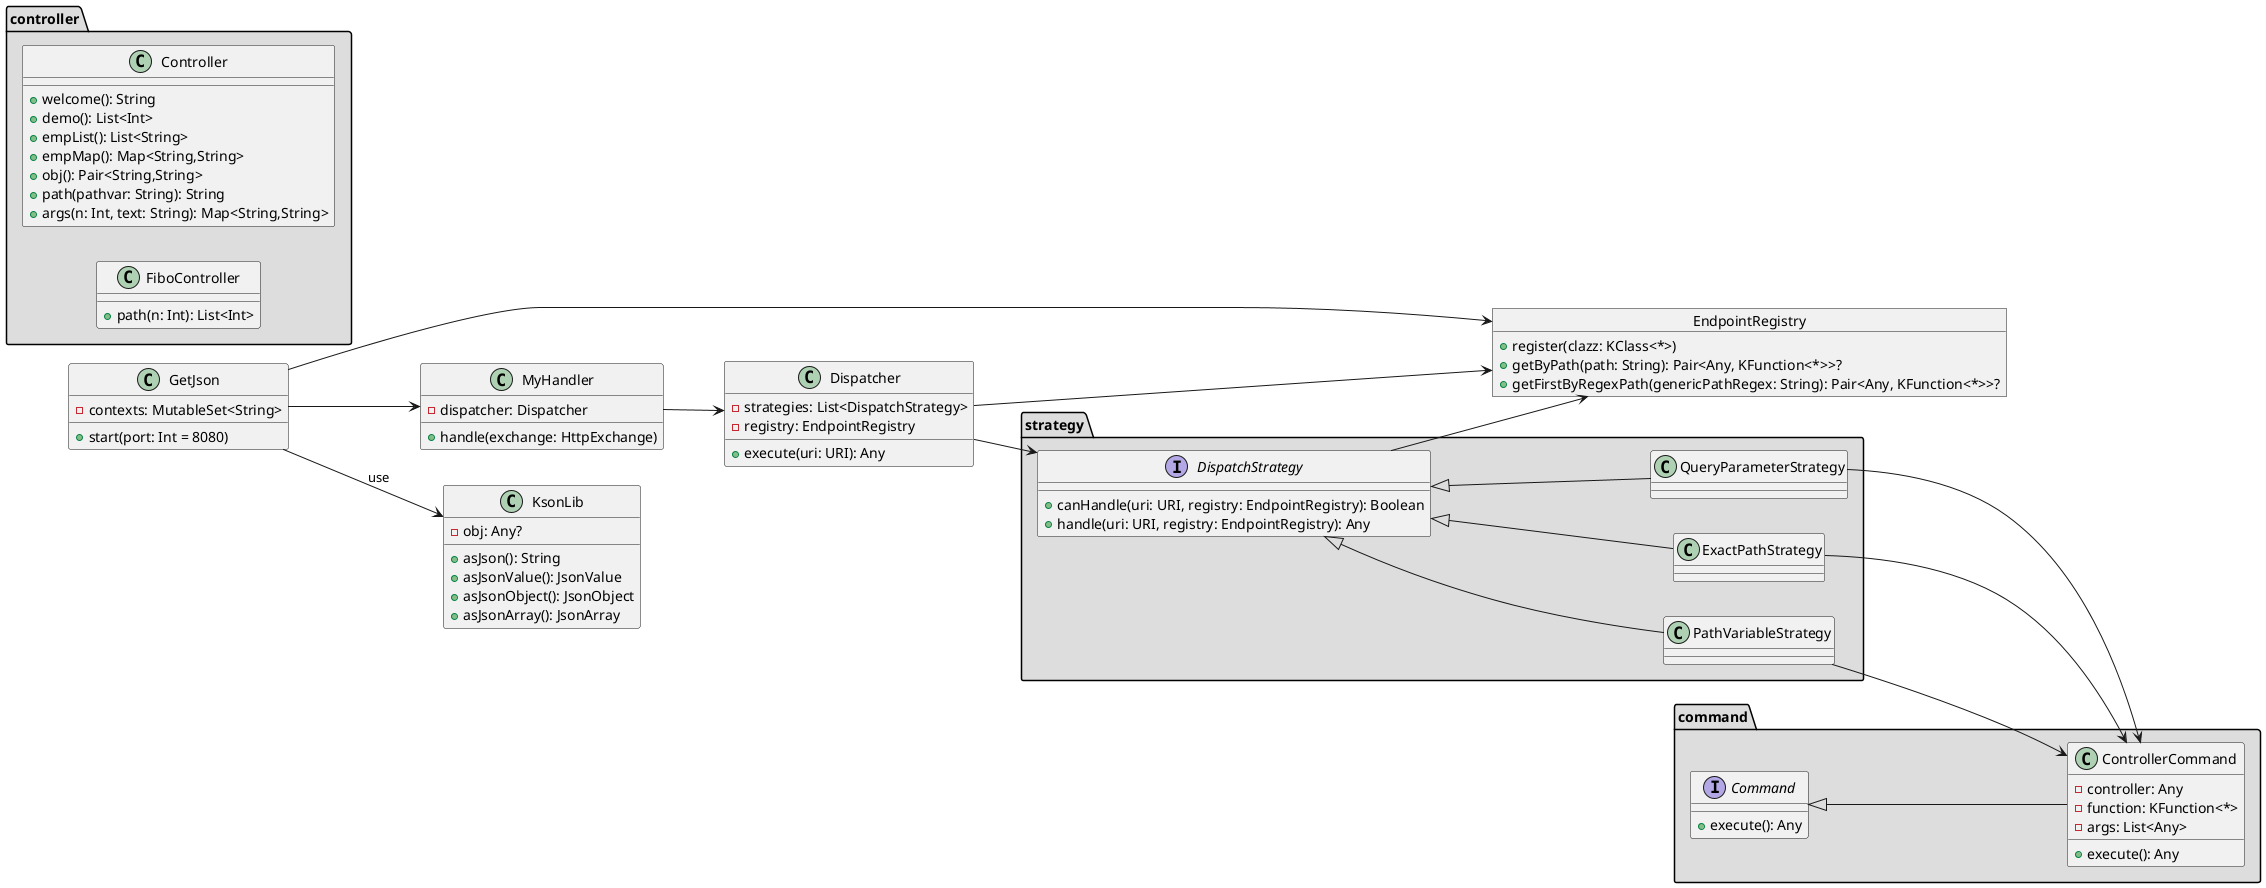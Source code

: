 @startuml
left to right direction

' ==== PACKAGES ====
package "controller" #DDDDDD {
  class Controller {
    +welcome(): String
    +demo(): List<Int>
    +empList(): List<String>
    +empMap(): Map<String,String>
    +obj(): Pair<String,String>
    +path(pathvar: String): String
    +args(n: Int, text: String): Map<String,String>
  }

  class FiboController {
    +path(n: Int): List<Int>
  }
}

package "command" #DDDDDD {
  interface Command {
    +execute(): Any
  }

  class ControllerCommand {
    -controller: Any
    -function: KFunction<*>
    -args: List<Any>
    +execute(): Any
  }

  Command <|-- ControllerCommand
}

package "strategy" #DDDDDD {
  interface DispatchStrategy {
    +canHandle(uri: URI, registry: EndpointRegistry): Boolean
    +handle(uri: URI, registry: EndpointRegistry): Any
  }

  class ExactPathStrategy
  class PathVariableStrategy
  class QueryParameterStrategy

  DispatchStrategy <|-- ExactPathStrategy
  DispatchStrategy <|-- PathVariableStrategy
  DispatchStrategy <|-- QueryParameterStrategy
}

  class Dispatcher {
    -strategies: List<DispatchStrategy>
    -registry: EndpointRegistry
    +execute(uri: URI): Any
  }

  object EndpointRegistry {
    +register(clazz: KClass<*>)
    +getByPath(path: String): Pair<Any, KFunction<*>>?
    +getFirstByRegexPath(genericPathRegex: String): Pair<Any, KFunction<*>>?
  }

  class GetJson {
    -contexts: MutableSet<String>
    +start(port: Int = 8080)
  }

  class MyHandler {
    -dispatcher: Dispatcher
    +handle(exchange: HttpExchange)
  }

  class KsonLib {
    -obj: Any?
    +asJson(): String
    +asJsonValue(): JsonValue
    +asJsonObject(): JsonObject
    +asJsonArray(): JsonArray
  }




' ==== RELATIONSHIPS ====
Dispatcher --> DispatchStrategy
Dispatcher --> EndpointRegistry
DispatchStrategy --> EndpointRegistry
ExactPathStrategy --> ControllerCommand
PathVariableStrategy --> ControllerCommand
QueryParameterStrategy --> ControllerCommand
GetJson --> EndpointRegistry
GetJson --> MyHandler
MyHandler --> Dispatcher
GetJson --> KsonLib : use
GetJson.MyHandler --> Dispatcher

@enduml
